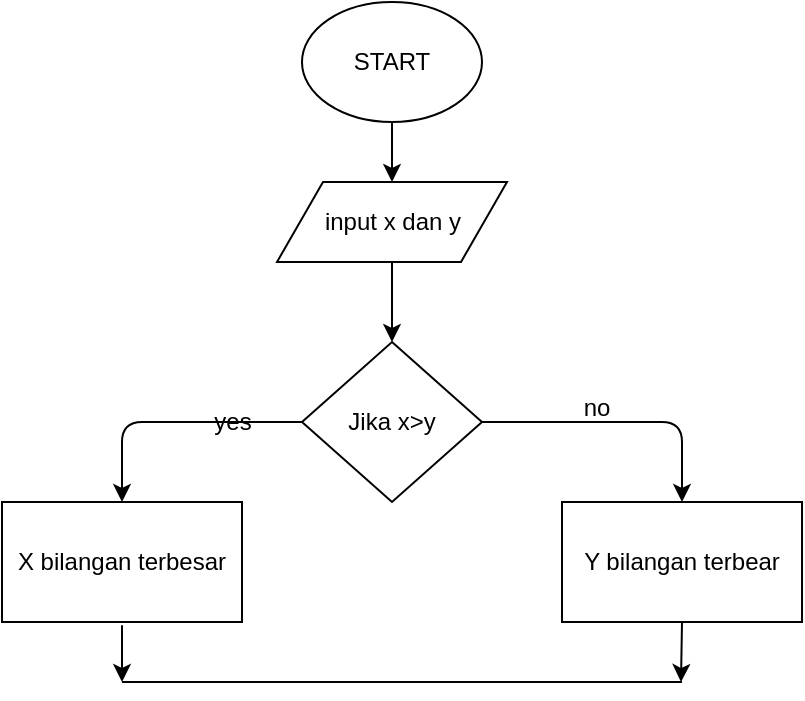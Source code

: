 <mxfile version="13.0.3" type="device"><diagram id="pH6050Ny_rBJn57TV1ns" name="Halaman-1"><mxGraphModel dx="758" dy="494" grid="1" gridSize="10" guides="1" tooltips="1" connect="1" arrows="1" fold="1" page="1" pageScale="1" pageWidth="850" pageHeight="1100" math="0" shadow="0"><root><mxCell id="0"/><mxCell id="1" parent="0"/><mxCell id="g6mg6OUTUfAu-qTaKKn6-1" value="START" style="ellipse;whiteSpace=wrap;html=1;" vertex="1" parent="1"><mxGeometry x="370" y="70" width="90" height="60" as="geometry"/></mxCell><mxCell id="g6mg6OUTUfAu-qTaKKn6-6" value="" style="endArrow=classic;html=1;exitX=0.5;exitY=1;exitDx=0;exitDy=0;" edge="1" parent="1" source="g6mg6OUTUfAu-qTaKKn6-1"><mxGeometry width="50" height="50" relative="1" as="geometry"><mxPoint x="420" y="140" as="sourcePoint"/><mxPoint x="415" y="160" as="targetPoint"/><Array as="points"/></mxGeometry></mxCell><mxCell id="g6mg6OUTUfAu-qTaKKn6-9" value="" style="edgeStyle=orthogonalEdgeStyle;rounded=0;orthogonalLoop=1;jettySize=auto;html=1;" edge="1" parent="1" source="g6mg6OUTUfAu-qTaKKn6-7"><mxGeometry relative="1" as="geometry"><mxPoint x="415" y="240" as="targetPoint"/></mxGeometry></mxCell><mxCell id="g6mg6OUTUfAu-qTaKKn6-7" value="input x dan y" style="shape=parallelogram;perimeter=parallelogramPerimeter;whiteSpace=wrap;html=1;" vertex="1" parent="1"><mxGeometry x="357.5" y="160" width="115" height="40" as="geometry"/></mxCell><mxCell id="g6mg6OUTUfAu-qTaKKn6-12" value="Jika x&amp;gt;y" style="rhombus;whiteSpace=wrap;html=1;" vertex="1" parent="1"><mxGeometry x="370" y="240" width="90" height="80" as="geometry"/></mxCell><mxCell id="g6mg6OUTUfAu-qTaKKn6-15" value="" style="edgeStyle=segmentEdgeStyle;endArrow=classic;html=1;exitX=0;exitY=0.5;exitDx=0;exitDy=0;" edge="1" parent="1" source="g6mg6OUTUfAu-qTaKKn6-12"><mxGeometry width="50" height="50" relative="1" as="geometry"><mxPoint x="360" y="280" as="sourcePoint"/><mxPoint x="280" y="320" as="targetPoint"/><Array as="points"><mxPoint x="280" y="280"/><mxPoint x="280" y="320"/></Array></mxGeometry></mxCell><mxCell id="g6mg6OUTUfAu-qTaKKn6-17" value="" style="edgeStyle=segmentEdgeStyle;endArrow=classic;html=1;exitX=1;exitY=0.5;exitDx=0;exitDy=0;" edge="1" parent="1" source="g6mg6OUTUfAu-qTaKKn6-12"><mxGeometry width="50" height="50" relative="1" as="geometry"><mxPoint x="530" y="280" as="sourcePoint"/><mxPoint x="560" y="320" as="targetPoint"/><Array as="points"><mxPoint x="560" y="280"/><mxPoint x="560" y="320"/></Array></mxGeometry></mxCell><mxCell id="g6mg6OUTUfAu-qTaKKn6-19" value="X bilangan terbesar" style="rounded=0;whiteSpace=wrap;html=1;" vertex="1" parent="1"><mxGeometry x="220" y="320" width="120" height="60" as="geometry"/></mxCell><mxCell id="g6mg6OUTUfAu-qTaKKn6-20" value="Y bilangan terbear" style="rounded=0;whiteSpace=wrap;html=1;" vertex="1" parent="1"><mxGeometry x="500" y="320" width="120" height="60" as="geometry"/></mxCell><mxCell id="g6mg6OUTUfAu-qTaKKn6-21" value="yes" style="text;html=1;align=center;verticalAlign=middle;resizable=0;points=[];autosize=1;" vertex="1" parent="1"><mxGeometry x="320" y="270" width="30" height="20" as="geometry"/></mxCell><mxCell id="g6mg6OUTUfAu-qTaKKn6-22" value="no" style="text;html=1;align=center;verticalAlign=middle;resizable=0;points=[];autosize=1;" vertex="1" parent="1"><mxGeometry x="502" y="263" width="30" height="20" as="geometry"/></mxCell><mxCell id="g6mg6OUTUfAu-qTaKKn6-23" value="" style="endArrow=classic;html=1;" edge="1" parent="1"><mxGeometry width="50" height="50" relative="1" as="geometry"><mxPoint x="280" y="400" as="sourcePoint"/><mxPoint x="280" y="410" as="targetPoint"/><Array as="points"><mxPoint x="280" y="390"/><mxPoint x="280" y="380"/></Array></mxGeometry></mxCell><mxCell id="g6mg6OUTUfAu-qTaKKn6-24" value="" style="endArrow=classic;html=1;exitX=0.5;exitY=1;exitDx=0;exitDy=0;" edge="1" parent="1" source="g6mg6OUTUfAu-qTaKKn6-20"><mxGeometry width="50" height="50" relative="1" as="geometry"><mxPoint x="559.5" y="390" as="sourcePoint"/><mxPoint x="560" y="410" as="targetPoint"/><Array as="points"><mxPoint x="559.5" y="410"/></Array></mxGeometry></mxCell><mxCell id="g6mg6OUTUfAu-qTaKKn6-26" value="" style="endArrow=none;html=1;" edge="1" parent="1"><mxGeometry width="50" height="50" relative="1" as="geometry"><mxPoint x="280" y="410" as="sourcePoint"/><mxPoint x="560" y="410" as="targetPoint"/></mxGeometry></mxCell></root></mxGraphModel></diagram></mxfile>